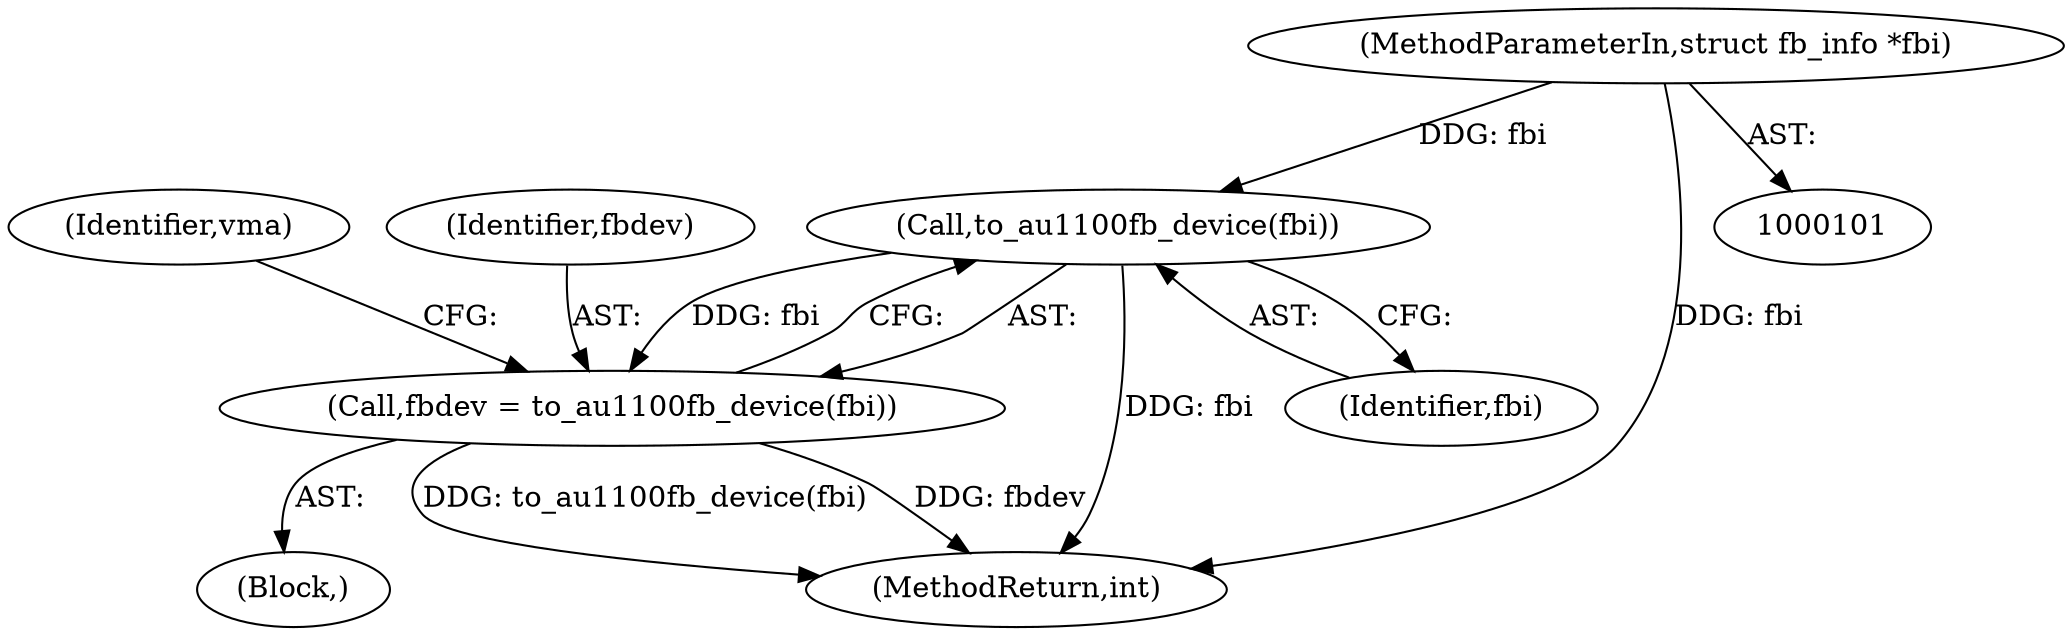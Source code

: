 digraph "0_linux_7314e613d5ff9f0934f7a0f74ed7973b903315d1_0@pointer" {
"1000102" [label="(MethodParameterIn,struct fb_info *fbi)"];
"1000108" [label="(Call,to_au1100fb_device(fbi))"];
"1000106" [label="(Call,fbdev = to_au1100fb_device(fbi))"];
"1000106" [label="(Call,fbdev = to_au1100fb_device(fbi))"];
"1000102" [label="(MethodParameterIn,struct fb_info *fbi)"];
"1000104" [label="(Block,)"];
"1000135" [label="(MethodReturn,int)"];
"1000112" [label="(Identifier,vma)"];
"1000108" [label="(Call,to_au1100fb_device(fbi))"];
"1000107" [label="(Identifier,fbdev)"];
"1000109" [label="(Identifier,fbi)"];
"1000102" -> "1000101"  [label="AST: "];
"1000102" -> "1000135"  [label="DDG: fbi"];
"1000102" -> "1000108"  [label="DDG: fbi"];
"1000108" -> "1000106"  [label="AST: "];
"1000108" -> "1000109"  [label="CFG: "];
"1000109" -> "1000108"  [label="AST: "];
"1000106" -> "1000108"  [label="CFG: "];
"1000108" -> "1000135"  [label="DDG: fbi"];
"1000108" -> "1000106"  [label="DDG: fbi"];
"1000106" -> "1000104"  [label="AST: "];
"1000107" -> "1000106"  [label="AST: "];
"1000112" -> "1000106"  [label="CFG: "];
"1000106" -> "1000135"  [label="DDG: to_au1100fb_device(fbi)"];
"1000106" -> "1000135"  [label="DDG: fbdev"];
}
